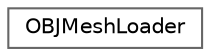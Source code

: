 digraph "Graphical Class Hierarchy"
{
 // LATEX_PDF_SIZE
  bgcolor="transparent";
  edge [fontname=Helvetica,fontsize=10,labelfontname=Helvetica,labelfontsize=10];
  node [fontname=Helvetica,fontsize=10,shape=box,height=0.2,width=0.4];
  rankdir="LR";
  Node0 [label="OBJMeshLoader",height=0.2,width=0.4,color="grey40", fillcolor="white", style="filled",URL="$class_o_b_j_mesh_loader.html",tooltip=" "];
}
